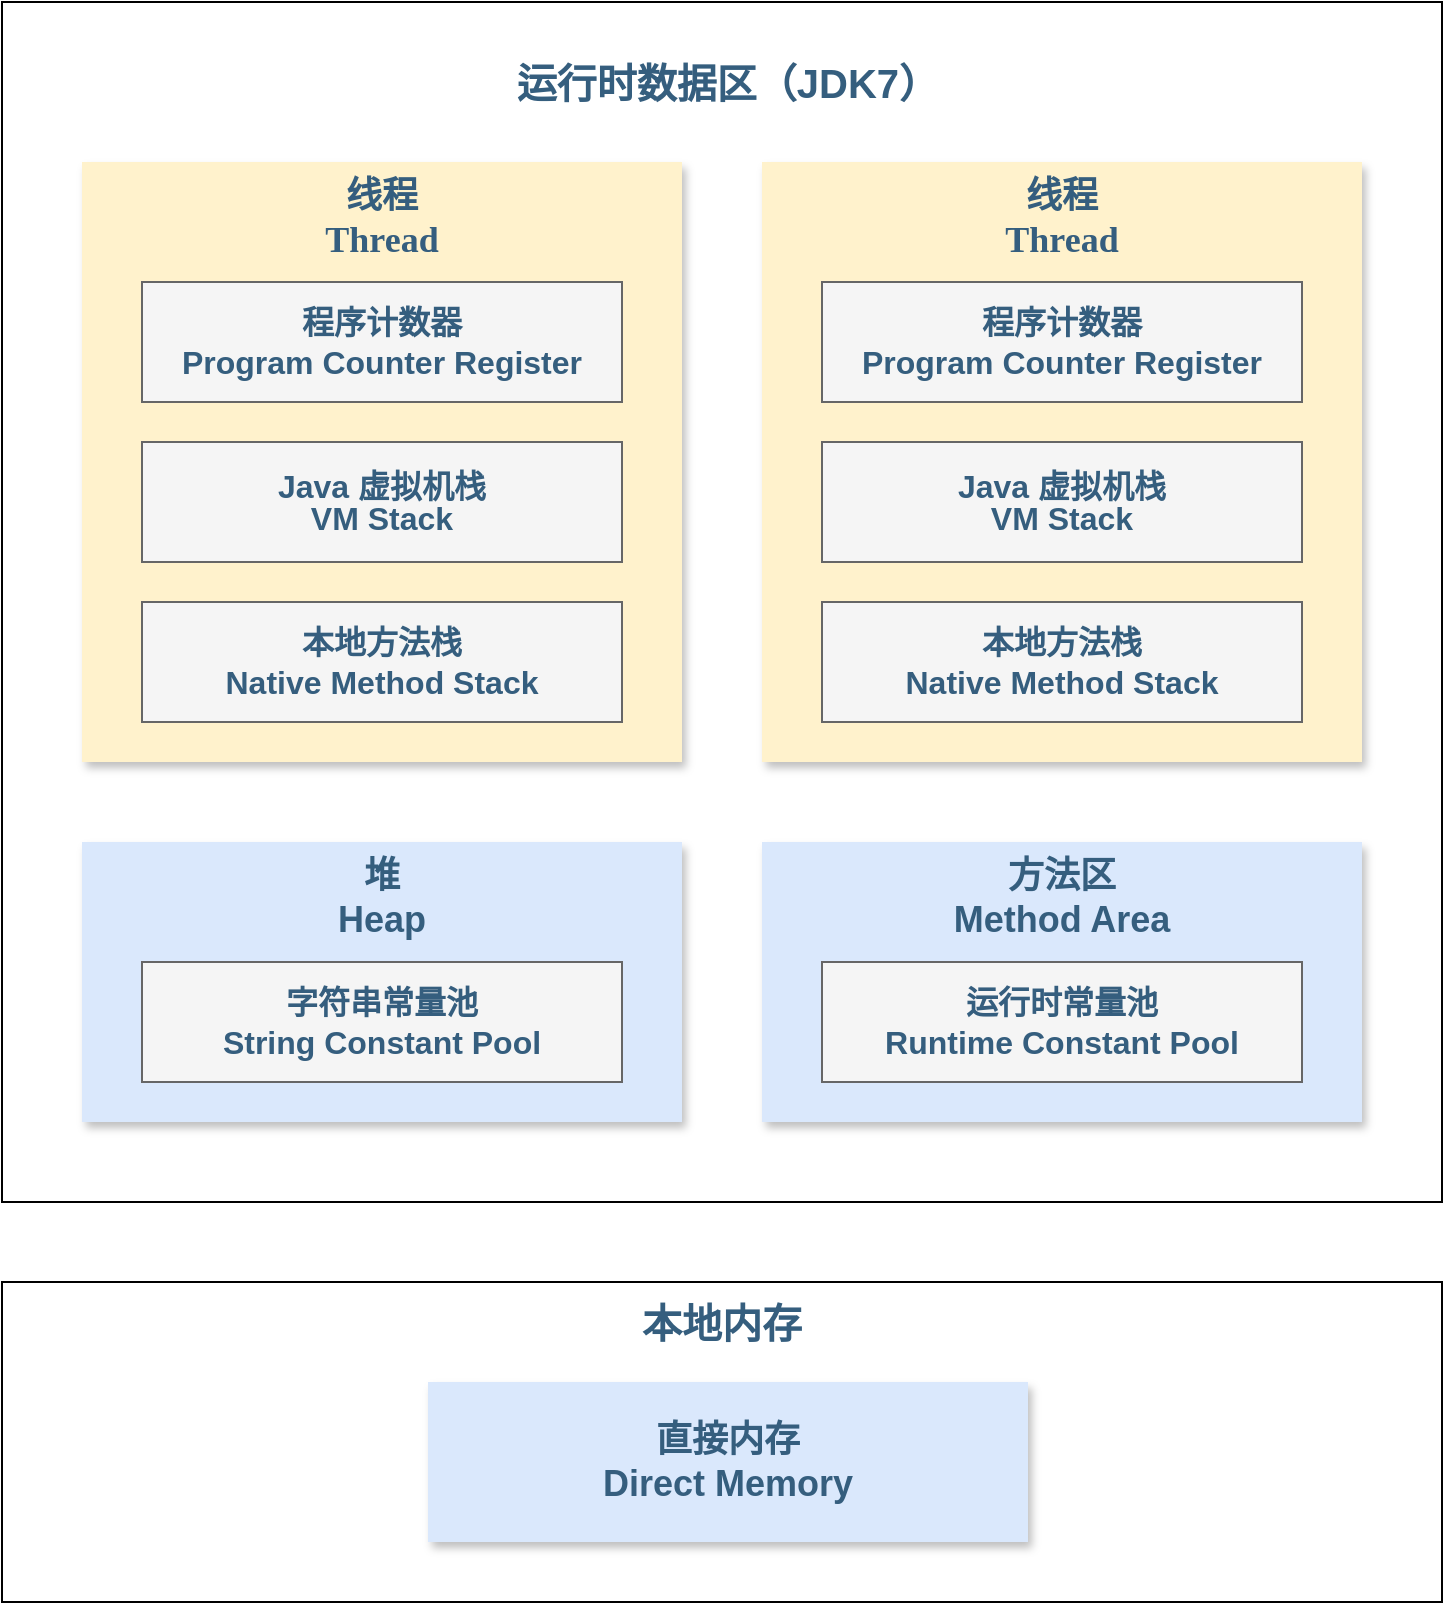 <mxfile compressed="true" version="22.0.3" type="device" pages="6"><diagram id="-dNLw21fBx7ofxq8ryEq" name="运行时数据区（JDK7）"><mxGraphModel dx="1050" dy="1807" grid="1" gridSize="10" guides="1" tooltips="1" connect="1" arrows="1" fold="1" page="1" pageScale="1" pageWidth="827" pageHeight="1169" math="0" shadow="0"><root><mxCell id="0"/><mxCell id="1" parent="0"/><mxCell id="GCoYZPZozs_21POf4dtu-21" value="&lt;div style=&quot;border-color: var(--border-color); font-family: &amp;quot;Comic Sans MS&amp;quot;; font-size: 18px; font-weight: 700;&quot;&gt;&lt;div style=&quot;border-color: var(--border-color);&quot;&gt;线程&lt;/div&gt;&lt;div style=&quot;border-color: var(--border-color);&quot;&gt;Thread&lt;/div&gt;&lt;/div&gt;" style="rounded=0;whiteSpace=wrap;html=1;fillColor=#fff2cc;strokeColor=none;container=0;shadow=1;fontSize=16;fontColor=#355E7E;verticalAlign=top;" vertex="1" parent="1"><mxGeometry x="80" y="-920" width="300" height="300" as="geometry"/></mxCell><mxCell id="OsR1JWfNSFo4I1adNgKv-2" value="" style="rounded=0;whiteSpace=wrap;html=1;container=0;fontSize=16;fillColor=none;" parent="1" vertex="1"><mxGeometry x="40" y="-1000" width="720" height="600" as="geometry"/></mxCell><mxCell id="GCoYZPZozs_21POf4dtu-18" value="&lt;div style=&quot;border-color: var(--border-color); font-size: 18px; font-weight: 700;&quot;&gt;方法区&lt;/div&gt;&lt;div style=&quot;border-color: var(--border-color); font-size: 18px; font-weight: 700;&quot;&gt;Method Area&lt;/div&gt;" style="rounded=0;whiteSpace=wrap;html=1;fillColor=#dae8fc;strokeColor=none;container=0;shadow=1;fontSize=16;fontColor=#355E7E;verticalAlign=top;" vertex="1" parent="1"><mxGeometry x="420" y="-580" width="300" height="140" as="geometry"/></mxCell><mxCell id="OsR1JWfNSFo4I1adNgKv-26" value="运行时数据区（JDK7）" style="text;html=1;strokeColor=none;fillColor=none;align=center;verticalAlign=middle;whiteSpace=wrap;rounded=0;fontSize=20;fontStyle=1;container=0;fontColor=#355E7E;" parent="1" vertex="1"><mxGeometry x="260" y="-980" width="286" height="40" as="geometry"/></mxCell><mxCell id="OsR1JWfNSFo4I1adNgKv-9" value="&lt;div style=&quot;border-color: var(--border-color); font-size: 18px; font-weight: 700;&quot;&gt;堆&lt;/div&gt;&lt;div style=&quot;border-color: var(--border-color); font-size: 18px; font-weight: 700;&quot;&gt;Heap&lt;/div&gt;" style="rounded=0;whiteSpace=wrap;html=1;fillColor=#dae8fc;strokeColor=none;container=0;shadow=1;fontSize=16;fontColor=#355E7E;verticalAlign=top;" parent="1" vertex="1"><mxGeometry x="80" y="-580" width="300" height="140" as="geometry"/></mxCell><mxCell id="OsR1JWfNSFo4I1adNgKv-29" value="" style="rounded=0;whiteSpace=wrap;html=1;fontSize=16;fontColor=#355E7E;fillColor=none;" parent="1" vertex="1"><mxGeometry x="40" y="-360" width="720" height="160" as="geometry"/></mxCell><mxCell id="OsR1JWfNSFo4I1adNgKv-5" value="&lt;div style=&quot;font-size: 20px;&quot;&gt;本地内存&lt;/div&gt;" style="text;html=1;strokeColor=none;fillColor=none;align=center;verticalAlign=middle;whiteSpace=wrap;rounded=0;fontSize=20;fontStyle=1;fontColor=#355E7E;" parent="1" vertex="1"><mxGeometry x="340" y="-360" width="120" height="40" as="geometry"/></mxCell><mxCell id="GCoYZPZozs_21POf4dtu-16" value="&lt;div style=&quot;border-color: var(--border-color);&quot;&gt;字符串常量池&lt;/div&gt;&lt;div style=&quot;border-color: var(--border-color);&quot;&gt;String Constant Pool&lt;/div&gt;" style="rounded=0;whiteSpace=wrap;html=1;fillColor=#f5f5f5;fontColor=#355E7E;strokeColor=#666666;container=0;fontSize=16;fontStyle=1" vertex="1" parent="1"><mxGeometry x="110" y="-520" width="240" height="60" as="geometry"/></mxCell><mxCell id="GCoYZPZozs_21POf4dtu-19" value="&lt;div style=&quot;border-color: var(--border-color);&quot;&gt;&lt;div style=&quot;border-color: var(--border-color);&quot;&gt;运行时常量池&lt;/div&gt;&lt;div style=&quot;border-color: var(--border-color);&quot;&gt;Runtime Constant Pool&lt;/div&gt;&lt;/div&gt;" style="rounded=0;whiteSpace=wrap;html=1;fillColor=#f5f5f5;fontColor=#355E7E;strokeColor=#666666;container=0;fontSize=16;fontStyle=1" vertex="1" parent="1"><mxGeometry x="450" y="-520" width="240" height="60" as="geometry"/></mxCell><mxCell id="GCoYZPZozs_21POf4dtu-20" value="&lt;div style=&quot;border-color: var(--border-color); font-size: 18px; font-weight: 700;&quot;&gt;直接内存&lt;/div&gt;&lt;div style=&quot;border-color: var(--border-color); font-size: 18px; font-weight: 700;&quot;&gt;Direct Memory&lt;/div&gt;" style="rounded=0;whiteSpace=wrap;html=1;fillColor=#dae8fc;strokeColor=none;container=0;shadow=1;fontSize=18;fontColor=#355E7E;" vertex="1" parent="1"><mxGeometry x="253" y="-310" width="300" height="80" as="geometry"/></mxCell><mxCell id="GCoYZPZozs_21POf4dtu-11" value="&lt;div style=&quot;border-color: var(--border-color); font-family: &amp;quot;Comic Sans MS&amp;quot;; font-size: 18px; font-weight: 700;&quot;&gt;&lt;div style=&quot;border-color: var(--border-color);&quot;&gt;线程&lt;/div&gt;&lt;div style=&quot;border-color: var(--border-color);&quot;&gt;Thread&lt;/div&gt;&lt;/div&gt;" style="rounded=0;whiteSpace=wrap;html=1;fillColor=#fff2cc;strokeColor=none;container=0;shadow=1;fontSize=16;fontColor=#355E7E;verticalAlign=top;" vertex="1" parent="1"><mxGeometry x="420" y="-920" width="300" height="300" as="geometry"/></mxCell><mxCell id="GCoYZPZozs_21POf4dtu-13" value="&lt;div style=&quot;font-size: 16px;&quot;&gt;&lt;div style=&quot;font-size: 16px;&quot;&gt;程序计数器&lt;/div&gt;&lt;div style=&quot;font-size: 16px;&quot;&gt;Program Counter Register&lt;/div&gt;&lt;/div&gt;" style="rounded=0;whiteSpace=wrap;html=1;fontSize=16;fillColor=#f5f5f5;fontColor=#355E7E;strokeColor=#666666;container=0;fontStyle=1;movable=1;resizable=1;rotatable=1;deletable=1;editable=1;locked=0;connectable=1;" vertex="1" parent="1"><mxGeometry x="450" y="-860" width="240" height="60" as="geometry"/></mxCell><mxCell id="GCoYZPZozs_21POf4dtu-14" value="&lt;div style=&quot;font-size: 16px;&quot;&gt;&lt;div style=&quot;font-size: 16px;&quot;&gt;&lt;p style=&quot;border-color: var(--border-color); margin: 0px 4px; line-height: 16px;&quot; align=&quot;center&quot;&gt;Java 虚拟机栈&lt;/p&gt;&lt;p style=&quot;border-color: var(--border-color); margin: 0px 4px; line-height: 16px;&quot; align=&quot;center&quot;&gt;VM Stack&lt;/p&gt;&lt;/div&gt;&lt;/div&gt;" style="rounded=0;whiteSpace=wrap;html=1;fontSize=16;fillColor=#f5f5f5;fontColor=#355E7E;strokeColor=#666666;container=0;fontStyle=1;movable=1;resizable=1;rotatable=1;deletable=1;editable=1;locked=0;connectable=1;" vertex="1" parent="1"><mxGeometry x="450" y="-780" width="240" height="60" as="geometry"/></mxCell><mxCell id="GCoYZPZozs_21POf4dtu-15" value="&lt;div style=&quot;font-size: 16px;&quot;&gt;&lt;div style=&quot;font-size: 16px;&quot;&gt;&lt;div style=&quot;border-color: var(--border-color);&quot;&gt;本地方法栈&lt;/div&gt;&lt;div style=&quot;border-color: var(--border-color);&quot;&gt;Native Method Stack&lt;/div&gt;&lt;/div&gt;&lt;/div&gt;" style="rounded=0;whiteSpace=wrap;html=1;fontSize=16;fillColor=#f5f5f5;fontColor=#355E7E;strokeColor=#666666;container=0;fontStyle=1;movable=1;resizable=1;rotatable=1;deletable=1;editable=1;locked=0;connectable=1;" vertex="1" parent="1"><mxGeometry x="450" y="-700" width="240" height="60" as="geometry"/></mxCell><mxCell id="OsR1JWfNSFo4I1adNgKv-14" value="&lt;div style=&quot;font-size: 16px;&quot;&gt;&lt;div style=&quot;font-size: 16px;&quot;&gt;程序计数器&lt;/div&gt;&lt;div style=&quot;font-size: 16px;&quot;&gt;Program Counter Register&lt;/div&gt;&lt;/div&gt;" style="rounded=0;whiteSpace=wrap;html=1;fontSize=16;fillColor=#f5f5f5;fontColor=#355E7E;strokeColor=#666666;container=0;fontStyle=1" parent="1" vertex="1"><mxGeometry x="110" y="-860" width="240" height="60" as="geometry"/></mxCell><mxCell id="GCoYZPZozs_21POf4dtu-1" value="&lt;div style=&quot;font-size: 16px;&quot;&gt;&lt;div style=&quot;font-size: 16px;&quot;&gt;&lt;p style=&quot;border-color: var(--border-color); margin: 0px 4px; line-height: 16px;&quot; align=&quot;center&quot;&gt;Java 虚拟机栈&lt;/p&gt;&lt;p style=&quot;border-color: var(--border-color); margin: 0px 4px; line-height: 16px;&quot; align=&quot;center&quot;&gt;VM Stack&lt;/p&gt;&lt;/div&gt;&lt;/div&gt;" style="rounded=0;whiteSpace=wrap;html=1;fontSize=16;fillColor=#f5f5f5;fontColor=#355E7E;strokeColor=#666666;container=0;fontStyle=1" vertex="1" parent="1"><mxGeometry x="110" y="-780" width="240" height="60" as="geometry"/></mxCell><mxCell id="GCoYZPZozs_21POf4dtu-2" value="&lt;div style=&quot;font-size: 16px;&quot;&gt;&lt;div style=&quot;font-size: 16px;&quot;&gt;&lt;div style=&quot;border-color: var(--border-color);&quot;&gt;本地方法栈&lt;/div&gt;&lt;div style=&quot;border-color: var(--border-color);&quot;&gt;Native Method Stack&lt;/div&gt;&lt;/div&gt;&lt;/div&gt;" style="rounded=0;whiteSpace=wrap;html=1;fontSize=16;fillColor=#f5f5f5;fontColor=#355E7E;strokeColor=#666666;container=0;fontStyle=1" vertex="1" parent="1"><mxGeometry x="110" y="-700" width="240" height="60" as="geometry"/></mxCell></root></mxGraphModel></diagram><diagram name="运行时数据区（JDK8） " id="8oFuVCsMjBSW77u2F4dB"><mxGraphModel dx="1235" dy="1920" grid="1" gridSize="10" guides="1" tooltips="1" connect="1" arrows="1" fold="1" page="1" pageScale="1" pageWidth="827" pageHeight="1169" math="0" shadow="0"><root><mxCell id="NWSVjI7pFKzXE7rwIEDk-0"/><mxCell id="NWSVjI7pFKzXE7rwIEDk-1" parent="NWSVjI7pFKzXE7rwIEDk-0"/><mxCell id="NWSVjI7pFKzXE7rwIEDk-7" value="" style="rounded=0;whiteSpace=wrap;html=1;fontSize=16;fontColor=#355E7E;fillColor=none;" vertex="1" parent="NWSVjI7pFKzXE7rwIEDk-1"><mxGeometry x="40" y="-360" width="720" height="240" as="geometry"/></mxCell><mxCell id="NWSVjI7pFKzXE7rwIEDk-2" value="&lt;div style=&quot;border-color: var(--border-color); font-family: &amp;quot;Comic Sans MS&amp;quot;; font-size: 18px; font-weight: 700;&quot;&gt;&lt;div style=&quot;border-color: var(--border-color);&quot;&gt;线程&lt;/div&gt;&lt;div style=&quot;border-color: var(--border-color);&quot;&gt;Thread&lt;/div&gt;&lt;/div&gt;" style="rounded=0;whiteSpace=wrap;html=1;fillColor=#fff2cc;strokeColor=none;container=0;shadow=1;fontSize=16;fontColor=#355E7E;verticalAlign=top;" vertex="1" parent="NWSVjI7pFKzXE7rwIEDk-1"><mxGeometry x="80" y="-920" width="300" height="300" as="geometry"/></mxCell><mxCell id="NWSVjI7pFKzXE7rwIEDk-3" value="" style="rounded=0;whiteSpace=wrap;html=1;container=0;fontSize=16;fillColor=none;" vertex="1" parent="NWSVjI7pFKzXE7rwIEDk-1"><mxGeometry x="40" y="-1000" width="720" height="600" as="geometry"/></mxCell><mxCell id="NWSVjI7pFKzXE7rwIEDk-4" value="&lt;div style=&quot;border-color: var(--border-color); font-size: 18px; font-weight: 700;&quot;&gt;元空间&lt;/div&gt;&lt;div style=&quot;border-color: var(--border-color); font-size: 18px; font-weight: 700;&quot;&gt;Meta Space&lt;/div&gt;" style="rounded=0;whiteSpace=wrap;html=1;fillColor=#dae8fc;strokeColor=none;container=0;shadow=1;fontSize=16;fontColor=#355E7E;verticalAlign=top;" vertex="1" parent="NWSVjI7pFKzXE7rwIEDk-1"><mxGeometry x="420" y="-300" width="300" height="140" as="geometry"/></mxCell><mxCell id="NWSVjI7pFKzXE7rwIEDk-5" value="运行时数据区（JDK8）" style="text;html=1;strokeColor=none;fillColor=none;align=center;verticalAlign=middle;whiteSpace=wrap;rounded=0;fontSize=20;fontStyle=1;container=0;fontColor=#355E7E;" vertex="1" parent="NWSVjI7pFKzXE7rwIEDk-1"><mxGeometry x="260" y="-980" width="286" height="40" as="geometry"/></mxCell><mxCell id="NWSVjI7pFKzXE7rwIEDk-6" value="&lt;div style=&quot;border-color: var(--border-color); font-size: 18px; font-weight: 700;&quot;&gt;堆&lt;/div&gt;&lt;div style=&quot;border-color: var(--border-color); font-size: 18px; font-weight: 700;&quot;&gt;Heap&lt;/div&gt;" style="rounded=0;whiteSpace=wrap;html=1;fillColor=#dae8fc;strokeColor=none;container=0;shadow=1;fontSize=16;fontColor=#355E7E;verticalAlign=top;" vertex="1" parent="NWSVjI7pFKzXE7rwIEDk-1"><mxGeometry x="80" y="-580" width="640" height="140" as="geometry"/></mxCell><mxCell id="NWSVjI7pFKzXE7rwIEDk-8" value="&lt;div style=&quot;font-size: 20px;&quot;&gt;本地内存&lt;/div&gt;" style="text;html=1;strokeColor=none;fillColor=none;align=center;verticalAlign=middle;whiteSpace=wrap;rounded=0;fontSize=20;fontStyle=1;fontColor=#355E7E;" vertex="1" parent="NWSVjI7pFKzXE7rwIEDk-1"><mxGeometry x="340" y="-360" width="120" height="40" as="geometry"/></mxCell><mxCell id="NWSVjI7pFKzXE7rwIEDk-9" value="&lt;div style=&quot;border-color: var(--border-color);&quot;&gt;字符串常量池&lt;/div&gt;&lt;div style=&quot;border-color: var(--border-color);&quot;&gt;String Constant Pool&lt;/div&gt;" style="rounded=0;whiteSpace=wrap;html=1;fillColor=#f5f5f5;fontColor=#355E7E;strokeColor=#666666;container=0;fontSize=16;fontStyle=1" vertex="1" parent="NWSVjI7pFKzXE7rwIEDk-1"><mxGeometry x="280" y="-520" width="240" height="60" as="geometry"/></mxCell><mxCell id="NWSVjI7pFKzXE7rwIEDk-10" value="&lt;div style=&quot;border-color: var(--border-color);&quot;&gt;&lt;div style=&quot;border-color: var(--border-color);&quot;&gt;运行时常量池&lt;/div&gt;&lt;div style=&quot;border-color: var(--border-color);&quot;&gt;Runtime Constant Pool&lt;/div&gt;&lt;/div&gt;" style="rounded=0;whiteSpace=wrap;html=1;fillColor=#f5f5f5;fontColor=#355E7E;strokeColor=#666666;container=0;fontSize=16;fontStyle=1" vertex="1" parent="NWSVjI7pFKzXE7rwIEDk-1"><mxGeometry x="450" y="-240" width="240" height="60" as="geometry"/></mxCell><mxCell id="NWSVjI7pFKzXE7rwIEDk-11" value="&lt;div style=&quot;border-color: var(--border-color); font-size: 18px; font-weight: 700;&quot;&gt;直接内存&lt;/div&gt;&lt;div style=&quot;border-color: var(--border-color); font-size: 18px; font-weight: 700;&quot;&gt;Direct Memory&lt;/div&gt;" style="rounded=0;whiteSpace=wrap;html=1;fillColor=#dae8fc;strokeColor=none;container=0;shadow=1;fontSize=18;fontColor=#355E7E;" vertex="1" parent="NWSVjI7pFKzXE7rwIEDk-1"><mxGeometry x="80" y="-300" width="300" height="140" as="geometry"/></mxCell><mxCell id="NWSVjI7pFKzXE7rwIEDk-12" value="&lt;div style=&quot;border-color: var(--border-color); font-family: &amp;quot;Comic Sans MS&amp;quot;; font-size: 18px; font-weight: 700;&quot;&gt;&lt;div style=&quot;border-color: var(--border-color);&quot;&gt;线程&lt;/div&gt;&lt;div style=&quot;border-color: var(--border-color);&quot;&gt;Thread&lt;/div&gt;&lt;/div&gt;" style="rounded=0;whiteSpace=wrap;html=1;fillColor=#fff2cc;strokeColor=none;container=0;shadow=1;fontSize=16;fontColor=#355E7E;verticalAlign=top;" vertex="1" parent="NWSVjI7pFKzXE7rwIEDk-1"><mxGeometry x="420" y="-920" width="300" height="300" as="geometry"/></mxCell><mxCell id="NWSVjI7pFKzXE7rwIEDk-13" value="&lt;div style=&quot;font-size: 16px;&quot;&gt;&lt;div style=&quot;font-size: 16px;&quot;&gt;程序计数器&lt;/div&gt;&lt;div style=&quot;font-size: 16px;&quot;&gt;Program Counter Register&lt;/div&gt;&lt;/div&gt;" style="rounded=0;whiteSpace=wrap;html=1;fontSize=16;fillColor=#f5f5f5;fontColor=#355E7E;strokeColor=#666666;container=0;fontStyle=1;movable=1;resizable=1;rotatable=1;deletable=1;editable=1;locked=0;connectable=1;" vertex="1" parent="NWSVjI7pFKzXE7rwIEDk-1"><mxGeometry x="450" y="-860" width="240" height="60" as="geometry"/></mxCell><mxCell id="NWSVjI7pFKzXE7rwIEDk-14" value="&lt;div style=&quot;font-size: 16px;&quot;&gt;&lt;div style=&quot;font-size: 16px;&quot;&gt;&lt;p style=&quot;border-color: var(--border-color); margin: 0px 4px; line-height: 16px;&quot; align=&quot;center&quot;&gt;Java 虚拟机栈&lt;/p&gt;&lt;p style=&quot;border-color: var(--border-color); margin: 0px 4px; line-height: 16px;&quot; align=&quot;center&quot;&gt;VM Stack&lt;/p&gt;&lt;/div&gt;&lt;/div&gt;" style="rounded=0;whiteSpace=wrap;html=1;fontSize=16;fillColor=#f5f5f5;fontColor=#355E7E;strokeColor=#666666;container=0;fontStyle=1;movable=1;resizable=1;rotatable=1;deletable=1;editable=1;locked=0;connectable=1;" vertex="1" parent="NWSVjI7pFKzXE7rwIEDk-1"><mxGeometry x="450" y="-780" width="240" height="60" as="geometry"/></mxCell><mxCell id="NWSVjI7pFKzXE7rwIEDk-15" value="&lt;div style=&quot;font-size: 16px;&quot;&gt;&lt;div style=&quot;font-size: 16px;&quot;&gt;&lt;div style=&quot;border-color: var(--border-color);&quot;&gt;本地方法栈&lt;/div&gt;&lt;div style=&quot;border-color: var(--border-color);&quot;&gt;Native Method Stack&lt;/div&gt;&lt;/div&gt;&lt;/div&gt;" style="rounded=0;whiteSpace=wrap;html=1;fontSize=16;fillColor=#f5f5f5;fontColor=#355E7E;strokeColor=#666666;container=0;fontStyle=1;movable=1;resizable=1;rotatable=1;deletable=1;editable=1;locked=0;connectable=1;" vertex="1" parent="NWSVjI7pFKzXE7rwIEDk-1"><mxGeometry x="450" y="-700" width="240" height="60" as="geometry"/></mxCell><mxCell id="NWSVjI7pFKzXE7rwIEDk-16" value="&lt;div style=&quot;font-size: 16px;&quot;&gt;&lt;div style=&quot;font-size: 16px;&quot;&gt;程序计数器&lt;/div&gt;&lt;div style=&quot;font-size: 16px;&quot;&gt;Program Counter Register&lt;/div&gt;&lt;/div&gt;" style="rounded=0;whiteSpace=wrap;html=1;fontSize=16;fillColor=#f5f5f5;fontColor=#355E7E;strokeColor=#666666;container=0;fontStyle=1" vertex="1" parent="NWSVjI7pFKzXE7rwIEDk-1"><mxGeometry x="110" y="-860" width="240" height="60" as="geometry"/></mxCell><mxCell id="NWSVjI7pFKzXE7rwIEDk-17" value="&lt;div style=&quot;font-size: 16px;&quot;&gt;&lt;div style=&quot;font-size: 16px;&quot;&gt;&lt;p style=&quot;border-color: var(--border-color); margin: 0px 4px; line-height: 16px;&quot; align=&quot;center&quot;&gt;Java 虚拟机栈&lt;/p&gt;&lt;p style=&quot;border-color: var(--border-color); margin: 0px 4px; line-height: 16px;&quot; align=&quot;center&quot;&gt;VM Stack&lt;/p&gt;&lt;/div&gt;&lt;/div&gt;" style="rounded=0;whiteSpace=wrap;html=1;fontSize=16;fillColor=#f5f5f5;fontColor=#355E7E;strokeColor=#666666;container=0;fontStyle=1" vertex="1" parent="NWSVjI7pFKzXE7rwIEDk-1"><mxGeometry x="110" y="-780" width="240" height="60" as="geometry"/></mxCell><mxCell id="NWSVjI7pFKzXE7rwIEDk-18" value="&lt;div style=&quot;font-size: 16px;&quot;&gt;&lt;div style=&quot;font-size: 16px;&quot;&gt;&lt;div style=&quot;border-color: var(--border-color);&quot;&gt;本地方法栈&lt;/div&gt;&lt;div style=&quot;border-color: var(--border-color);&quot;&gt;Native Method Stack&lt;/div&gt;&lt;/div&gt;&lt;/div&gt;" style="rounded=0;whiteSpace=wrap;html=1;fontSize=16;fillColor=#f5f5f5;fontColor=#355E7E;strokeColor=#666666;container=0;fontStyle=1" vertex="1" parent="NWSVjI7pFKzXE7rwIEDk-1"><mxGeometry x="110" y="-700" width="240" height="60" as="geometry"/></mxCell></root></mxGraphModel></diagram><diagram id="_WlBiSvnLzIpqPOr5gTY" name="字节码构建"><mxGraphModel dx="2026" dy="1197" grid="1" gridSize="10" guides="1" tooltips="1" connect="1" arrows="1" fold="1" page="1" pageScale="1" pageWidth="1169" pageHeight="827" math="0" shadow="0"><root><mxCell id="0"/><mxCell id="1" parent="0"/><mxCell id="bQlBJg3nvkM2MJAqPOUL-1" value="" style="group;movable=0;resizable=0;rotatable=0;deletable=0;editable=0;locked=1;connectable=0;" vertex="1" connectable="0" parent="1"><mxGeometry x="105" y="251" width="960" height="325" as="geometry"/></mxCell><mxCell id="_fBFf59N_5_WiJXj6CxS-9" value="" style="rounded=1;whiteSpace=wrap;html=1;fontSize=14;sketch=1;curveFitting=1;jiggle=2;fillColor=#fff2cc;strokeColor=#d6b656;movable=0;resizable=0;rotatable=0;deletable=0;editable=0;locked=1;connectable=0;" vertex="1" parent="bQlBJg3nvkM2MJAqPOUL-1"><mxGeometry y="145" width="960" height="180" as="geometry"/></mxCell><mxCell id="_fBFf59N_5_WiJXj6CxS-2" value="&lt;div style=&quot;font-size: 14px;&quot;&gt;&lt;div style=&quot;font-size: 14px;&quot;&gt;字节码校验器&lt;/div&gt;&lt;div style=&quot;font-size: 14px;&quot;&gt;(ByteCode Verifer)&lt;/div&gt;&lt;/div&gt;" style="rounded=0;whiteSpace=wrap;html=1;fontSize=14;fillColor=#dae8fc;strokeColor=#6c8ebf;sketch=1;curveFitting=1;jiggle=2;movable=0;resizable=0;rotatable=0;deletable=0;editable=0;locked=1;connectable=0;" vertex="1" parent="bQlBJg3nvkM2MJAqPOUL-1"><mxGeometry x="520" y="210" width="160" height="80" as="geometry"/></mxCell><mxCell id="_fBFf59N_5_WiJXj6CxS-6" value="" style="edgeStyle=orthogonalEdgeStyle;rounded=0;orthogonalLoop=1;jettySize=auto;html=1;fontSize=14;fillColor=#f5f5f5;strokeColor=#666666;sketch=1;curveFitting=1;jiggle=2;movable=0;resizable=0;rotatable=0;deletable=0;editable=0;locked=1;connectable=0;" edge="1" parent="bQlBJg3nvkM2MJAqPOUL-1" source="_fBFf59N_5_WiJXj6CxS-3" target="_fBFf59N_5_WiJXj6CxS-2"><mxGeometry relative="1" as="geometry"/></mxCell><mxCell id="_fBFf59N_5_WiJXj6CxS-3" value="&lt;div style=&quot;font-size: 14px;&quot;&gt;&lt;div style=&quot;font-size: 14px;&quot;&gt;&lt;div style=&quot;border-color: var(--border-color); font-size: 14px;&quot;&gt;类加载器&lt;/div&gt;&lt;div style=&quot;border-color: var(--border-color); font-size: 14px;&quot;&gt;(ClassLoader)&lt;/div&gt;&lt;/div&gt;&lt;/div&gt;" style="rounded=0;whiteSpace=wrap;html=1;fontSize=14;fillColor=#dae8fc;strokeColor=#6c8ebf;sketch=1;curveFitting=1;jiggle=2;movable=0;resizable=0;rotatable=0;deletable=0;editable=0;locked=1;connectable=0;" vertex="1" parent="bQlBJg3nvkM2MJAqPOUL-1"><mxGeometry x="760" y="210" width="160" height="80" as="geometry"/></mxCell><mxCell id="_fBFf59N_5_WiJXj6CxS-4" value="Java 运行时环境" style="rounded=0;whiteSpace=wrap;html=1;fontSize=14;fillColor=#dae8fc;strokeColor=#6c8ebf;sketch=1;curveFitting=1;jiggle=2;movable=0;resizable=0;rotatable=0;deletable=0;editable=0;locked=1;connectable=0;" vertex="1" parent="bQlBJg3nvkM2MJAqPOUL-1"><mxGeometry x="280" y="210" width="160" height="80" as="geometry"/></mxCell><mxCell id="_fBFf59N_5_WiJXj6CxS-7" value="" style="edgeStyle=orthogonalEdgeStyle;rounded=0;orthogonalLoop=1;jettySize=auto;html=1;fontSize=14;fillColor=#f5f5f5;strokeColor=#666666;sketch=1;curveFitting=1;jiggle=2;movable=0;resizable=0;rotatable=0;deletable=0;editable=0;locked=1;connectable=0;" edge="1" parent="bQlBJg3nvkM2MJAqPOUL-1" source="_fBFf59N_5_WiJXj6CxS-2" target="_fBFf59N_5_WiJXj6CxS-4"><mxGeometry relative="1" as="geometry"/></mxCell><mxCell id="_fBFf59N_5_WiJXj6CxS-5" value="Native OS" style="rounded=0;whiteSpace=wrap;html=1;fontSize=14;fillColor=#dae8fc;strokeColor=#6c8ebf;sketch=1;curveFitting=1;jiggle=2;movable=0;resizable=0;rotatable=0;deletable=0;editable=0;locked=1;connectable=0;" vertex="1" parent="bQlBJg3nvkM2MJAqPOUL-1"><mxGeometry x="40" y="210" width="160" height="80" as="geometry"/></mxCell><mxCell id="_fBFf59N_5_WiJXj6CxS-8" value="" style="edgeStyle=orthogonalEdgeStyle;rounded=0;orthogonalLoop=1;jettySize=auto;html=1;fontSize=14;fillColor=#f5f5f5;strokeColor=#666666;sketch=1;curveFitting=1;jiggle=2;movable=0;resizable=0;rotatable=0;deletable=0;editable=0;locked=1;connectable=0;" edge="1" parent="bQlBJg3nvkM2MJAqPOUL-1" source="_fBFf59N_5_WiJXj6CxS-4" target="_fBFf59N_5_WiJXj6CxS-5"><mxGeometry relative="1" as="geometry"/></mxCell><mxCell id="EdCfkMGo1zmi0tqKPD4C-2" value="java 文件" style="whiteSpace=wrap;html=1;shape=mxgraph.basic.document;rounded=1;sketch=1;jiggle=2;curveFitting=1;strokeColor=#666666;align=center;verticalAlign=middle;fontFamily=Helvetica;fontSize=14;fontColor=#333333;fillColor=#f5f5f5;aspect=fixed;movable=0;resizable=0;rotatable=0;deletable=0;editable=0;locked=1;connectable=0;" vertex="1" parent="bQlBJg3nvkM2MJAqPOUL-1"><mxGeometry x="70" width="100" height="100" as="geometry"/></mxCell><mxCell id="EdCfkMGo1zmi0tqKPD4C-7" style="edgeStyle=orthogonalEdgeStyle;orthogonalLoop=1;jettySize=auto;html=1;entryX=0.5;entryY=0;entryDx=0;entryDy=0;curved=1;sketch=1;curveFitting=1;jiggle=2;fillColor=#f5f5f5;strokeColor=#666666;movable=0;resizable=0;rotatable=0;deletable=0;editable=0;locked=1;connectable=0;" edge="1" parent="bQlBJg3nvkM2MJAqPOUL-1" source="EdCfkMGo1zmi0tqKPD4C-3" target="_fBFf59N_5_WiJXj6CxS-3"><mxGeometry relative="1" as="geometry"/></mxCell><mxCell id="EdCfkMGo1zmi0tqKPD4C-3" value="class 文件" style="whiteSpace=wrap;html=1;shape=mxgraph.basic.document;rounded=1;sketch=1;jiggle=2;curveFitting=1;strokeColor=#666666;align=center;verticalAlign=middle;fontFamily=Helvetica;fontSize=14;fontColor=#333333;fillColor=#f5f5f5;aspect=fixed;movable=0;resizable=0;rotatable=0;deletable=0;editable=0;locked=1;connectable=0;" vertex="1" parent="bQlBJg3nvkM2MJAqPOUL-1"><mxGeometry x="790" width="100" height="100" as="geometry"/></mxCell><mxCell id="EdCfkMGo1zmi0tqKPD4C-6" value="" style="edgeStyle=orthogonalEdgeStyle;rounded=0;orthogonalLoop=1;jettySize=auto;html=1;fillColor=#f5f5f5;strokeColor=#666666;sketch=1;curveFitting=1;jiggle=2;movable=0;resizable=0;rotatable=0;deletable=0;editable=0;locked=1;connectable=0;" edge="1" parent="bQlBJg3nvkM2MJAqPOUL-1" source="EdCfkMGo1zmi0tqKPD4C-4" target="EdCfkMGo1zmi0tqKPD4C-3"><mxGeometry relative="1" as="geometry"/></mxCell><mxCell id="EdCfkMGo1zmi0tqKPD4C-4" value="Java 编译器" style="shape=hexagon;perimeter=hexagonPerimeter2;whiteSpace=wrap;html=1;fixedSize=1;fontSize=14;fillColor=#f8cecc;strokeColor=#b85450;rounded=0;sketch=1;curveFitting=1;jiggle=2;movable=0;resizable=0;rotatable=0;deletable=0;editable=0;locked=1;connectable=0;" vertex="1" parent="bQlBJg3nvkM2MJAqPOUL-1"><mxGeometry x="400" y="10" width="160" height="80" as="geometry"/></mxCell><mxCell id="EdCfkMGo1zmi0tqKPD4C-5" value="" style="edgeStyle=orthogonalEdgeStyle;rounded=0;orthogonalLoop=1;jettySize=auto;html=1;fillColor=#f5f5f5;strokeColor=#666666;sketch=1;curveFitting=1;jiggle=2;movable=0;resizable=0;rotatable=0;deletable=0;editable=0;locked=1;connectable=0;" edge="1" parent="bQlBJg3nvkM2MJAqPOUL-1" source="EdCfkMGo1zmi0tqKPD4C-2" target="EdCfkMGo1zmi0tqKPD4C-4"><mxGeometry relative="1" as="geometry"/></mxCell><mxCell id="EdCfkMGo1zmi0tqKPD4C-9" value="JVM" style="text;html=1;align=center;verticalAlign=middle;resizable=0;points=[];autosize=1;strokeColor=none;fillColor=none;fontSize=16;fontStyle=1;movable=0;rotatable=0;deletable=0;editable=0;locked=1;connectable=0;" vertex="1" parent="bQlBJg3nvkM2MJAqPOUL-1"><mxGeometry x="450" y="160" width="60" height="30" as="geometry"/></mxCell></root></mxGraphModel></diagram><diagram id="U2jCk6BTpTuOF1wJtLzR" name="字节码文件结构"><mxGraphModel dx="2363" dy="1397" grid="1" gridSize="10" guides="1" tooltips="1" connect="1" arrows="1" fold="1" page="1" pageScale="1" pageWidth="1654" pageHeight="1169" math="0" shadow="0"><root><mxCell id="0"/><mxCell id="1" parent="0"/><mxCell id="OOVn5j7P5GrTdkMrWpFy-11" value="" style="group;movable=0;resizable=0;rotatable=0;deletable=0;editable=0;locked=1;connectable=0;" vertex="1" connectable="0" parent="1"><mxGeometry x="227" y="555" width="1200" height="60" as="geometry"/></mxCell><mxCell id="OOVn5j7P5GrTdkMrWpFy-1" value="版本号" style="rounded=0;whiteSpace=wrap;html=1;fontSize=18;sketch=1;curveFitting=1;jiggle=2;fillColor=#d5e8d4;strokeColor=#82b366;fontStyle=1;movable=0;resizable=0;rotatable=0;deletable=0;editable=0;locked=1;connectable=0;" vertex="1" parent="OOVn5j7P5GrTdkMrWpFy-11"><mxGeometry x="120" width="120" height="60" as="geometry"/></mxCell><mxCell id="OOVn5j7P5GrTdkMrWpFy-2" value="魔数" style="rounded=0;whiteSpace=wrap;html=1;fontSize=18;sketch=1;curveFitting=1;jiggle=2;fillColor=#dae8fc;strokeColor=#6c8ebf;fontStyle=1;movable=0;resizable=0;rotatable=0;deletable=0;editable=0;locked=1;connectable=0;" vertex="1" parent="OOVn5j7P5GrTdkMrWpFy-11"><mxGeometry width="120" height="60" as="geometry"/></mxCell><mxCell id="OOVn5j7P5GrTdkMrWpFy-3" value="常量池" style="rounded=0;whiteSpace=wrap;html=1;fontSize=18;sketch=1;curveFitting=1;jiggle=2;fillColor=#fff2cc;strokeColor=#d6b656;fontStyle=1;movable=0;resizable=0;rotatable=0;deletable=0;editable=0;locked=1;connectable=0;" vertex="1" parent="OOVn5j7P5GrTdkMrWpFy-11"><mxGeometry x="240" width="120" height="60" as="geometry"/></mxCell><mxCell id="OOVn5j7P5GrTdkMrWpFy-4" value="访问标志" style="rounded=0;whiteSpace=wrap;html=1;fontSize=18;sketch=1;curveFitting=1;jiggle=2;fillColor=#f8cecc;strokeColor=#b85450;fontStyle=1;movable=0;resizable=0;rotatable=0;deletable=0;editable=0;locked=1;connectable=0;" vertex="1" parent="OOVn5j7P5GrTdkMrWpFy-11"><mxGeometry x="360" width="120" height="60" as="geometry"/></mxCell><mxCell id="OOVn5j7P5GrTdkMrWpFy-5" value="接口信息" style="rounded=0;whiteSpace=wrap;html=1;fontSize=18;sketch=1;curveFitting=1;jiggle=2;fillColor=#dae8fc;strokeColor=#6c8ebf;fontStyle=1;movable=0;resizable=0;rotatable=0;deletable=0;editable=0;locked=1;connectable=0;" vertex="1" parent="OOVn5j7P5GrTdkMrWpFy-11"><mxGeometry x="600" width="120" height="60" as="geometry"/></mxCell><mxCell id="OOVn5j7P5GrTdkMrWpFy-6" value="当前类名" style="rounded=0;whiteSpace=wrap;html=1;fontSize=18;sketch=1;curveFitting=1;jiggle=2;fillColor=#e1d5e7;strokeColor=#9673a6;fontStyle=1;movable=0;resizable=0;rotatable=0;deletable=0;editable=0;locked=1;connectable=0;" vertex="1" parent="OOVn5j7P5GrTdkMrWpFy-11"><mxGeometry x="480" width="120" height="60" as="geometry"/></mxCell><mxCell id="OOVn5j7P5GrTdkMrWpFy-7" value="父类名称" style="rounded=0;whiteSpace=wrap;html=1;fontSize=18;sketch=1;curveFitting=1;jiggle=2;fillColor=#d5e8d4;strokeColor=#82b366;fontStyle=1;movable=0;resizable=0;rotatable=0;deletable=0;editable=0;locked=1;connectable=0;" vertex="1" parent="OOVn5j7P5GrTdkMrWpFy-11"><mxGeometry x="720" width="120" height="60" as="geometry"/></mxCell><mxCell id="OOVn5j7P5GrTdkMrWpFy-8" value="字段表" style="rounded=0;whiteSpace=wrap;html=1;fontSize=18;sketch=1;curveFitting=1;jiggle=2;fillColor=#fff2cc;strokeColor=#d6b656;fontStyle=1;movable=0;resizable=0;rotatable=0;deletable=0;editable=0;locked=1;connectable=0;" vertex="1" parent="OOVn5j7P5GrTdkMrWpFy-11"><mxGeometry x="840" width="120" height="60" as="geometry"/></mxCell><mxCell id="OOVn5j7P5GrTdkMrWpFy-9" value="方法表" style="rounded=0;whiteSpace=wrap;html=1;fontSize=18;sketch=1;curveFitting=1;jiggle=2;fillColor=#f8cecc;strokeColor=#b85450;fontStyle=1;movable=0;resizable=0;rotatable=0;deletable=0;editable=0;locked=1;connectable=0;" vertex="1" parent="OOVn5j7P5GrTdkMrWpFy-11"><mxGeometry x="960" width="120" height="60" as="geometry"/></mxCell><mxCell id="OOVn5j7P5GrTdkMrWpFy-10" value="附加属性表" style="rounded=0;whiteSpace=wrap;html=1;fontSize=18;sketch=1;curveFitting=1;jiggle=2;fillColor=#e1d5e7;strokeColor=#9673a6;fontStyle=1;movable=0;resizable=0;rotatable=0;deletable=0;editable=0;locked=1;connectable=0;" vertex="1" parent="OOVn5j7P5GrTdkMrWpFy-11"><mxGeometry x="1080" width="120" height="60" as="geometry"/></mxCell></root></mxGraphModel></diagram><diagram id="UEkovaHShTwIanfxl2Ng" name="类的生命周期"><mxGraphModel dx="1036" dy="623" grid="1" gridSize="10" guides="1" tooltips="1" connect="1" arrows="1" fold="1" page="1" pageScale="1" pageWidth="1654" pageHeight="1169" math="0" shadow="0"><root><mxCell id="0"/><mxCell id="1" parent="0"/><mxCell id="3ct5hW55qLeImOlSukPO-1" value="" style="group;movable=0;resizable=0;rotatable=0;deletable=0;editable=0;locked=1;connectable=0;" parent="1" vertex="1" connectable="0"><mxGeometry x="107" y="366" width="1440" height="437" as="geometry"/></mxCell><mxCell id="vTrxvWuau5bD3tR5Lk4d-20" value="" style="rounded=0;whiteSpace=wrap;html=1;sketch=1;curveFitting=1;jiggle=2;dashed=1;dashPattern=8 8;fillColor=#f8cecc;strokeColor=#b85450;fontSize=14;movable=0;resizable=0;rotatable=0;deletable=0;editable=0;locked=1;connectable=0;" parent="3ct5hW55qLeImOlSukPO-1" vertex="1"><mxGeometry y="137" width="1440" height="300" as="geometry"/></mxCell><mxCell id="vTrxvWuau5bD3tR5Lk4d-15" value="" style="rounded=1;whiteSpace=wrap;html=1;sketch=1;curveFitting=1;jiggle=2;dashed=1;dashPattern=8 8;fontSize=14;movable=0;resizable=0;rotatable=0;deletable=0;editable=0;locked=1;connectable=0;" parent="3ct5hW55qLeImOlSukPO-1" vertex="1"><mxGeometry x="40" y="197" width="1000" height="200" as="geometry"/></mxCell><mxCell id="vTrxvWuau5bD3tR5Lk4d-14" value="" style="rounded=1;whiteSpace=wrap;html=1;sketch=1;curveFitting=1;jiggle=2;dashed=1;dashPattern=8 8;fontSize=14;movable=0;resizable=0;rotatable=0;deletable=0;editable=0;locked=1;connectable=0;" parent="3ct5hW55qLeImOlSukPO-1" vertex="1"><mxGeometry x="240" y="227" width="600" height="140" as="geometry"/></mxCell><mxCell id="vTrxvWuau5bD3tR5Lk4d-1" value="&lt;div style=&quot;font-size: 14px;&quot;&gt;加载&lt;/div&gt;&lt;div style=&quot;font-size: 14px;&quot;&gt;Loading&lt;/div&gt;" style="rounded=0;whiteSpace=wrap;html=1;fontSize=14;fillColor=#dae8fc;strokeColor=#6c8ebf;sketch=1;curveFitting=1;jiggle=2;movable=0;resizable=0;rotatable=0;deletable=0;editable=0;locked=1;connectable=0;" parent="3ct5hW55qLeImOlSukPO-1" vertex="1"><mxGeometry x="80" y="277" width="120" height="60" as="geometry"/></mxCell><mxCell id="vTrxvWuau5bD3tR5Lk4d-2" value="&lt;div style=&quot;font-size: 14px;&quot;&gt;&lt;div style=&quot;font-size: 14px;&quot;&gt;验证&lt;/div&gt;&lt;div style=&quot;font-size: 14px;&quot;&gt;Verification&lt;/div&gt;&lt;/div&gt;" style="rounded=0;whiteSpace=wrap;html=1;fontSize=14;fillColor=#dae8fc;strokeColor=#6c8ebf;sketch=1;curveFitting=1;jiggle=2;movable=0;resizable=0;rotatable=0;deletable=0;editable=0;locked=1;connectable=0;" parent="3ct5hW55qLeImOlSukPO-1" vertex="1"><mxGeometry x="280" y="277" width="120" height="60" as="geometry"/></mxCell><mxCell id="vTrxvWuau5bD3tR5Lk4d-8" style="edgeStyle=orthogonalEdgeStyle;orthogonalLoop=1;jettySize=auto;html=1;exitX=1;exitY=0.5;exitDx=0;exitDy=0;entryX=0;entryY=0.5;entryDx=0;entryDy=0;fontSize=14;curved=1;sketch=1;curveFitting=1;jiggle=2;movable=0;resizable=0;rotatable=0;deletable=0;editable=0;locked=1;connectable=0;" parent="3ct5hW55qLeImOlSukPO-1" source="vTrxvWuau5bD3tR5Lk4d-1" target="vTrxvWuau5bD3tR5Lk4d-2" edge="1"><mxGeometry relative="1" as="geometry"/></mxCell><mxCell id="vTrxvWuau5bD3tR5Lk4d-3" value="&lt;div style=&quot;font-size: 14px;&quot;&gt;&lt;div style=&quot;font-size: 14px;&quot;&gt;准备&lt;/div&gt;&lt;div style=&quot;font-size: 14px;&quot;&gt;Preparation&lt;/div&gt;&lt;/div&gt;" style="rounded=0;whiteSpace=wrap;html=1;fontSize=14;fillColor=#dae8fc;strokeColor=#6c8ebf;sketch=1;curveFitting=1;jiggle=2;movable=0;resizable=0;rotatable=0;deletable=0;editable=0;locked=1;connectable=0;" parent="3ct5hW55qLeImOlSukPO-1" vertex="1"><mxGeometry x="480" y="277" width="120" height="60" as="geometry"/></mxCell><mxCell id="vTrxvWuau5bD3tR5Lk4d-9" style="edgeStyle=orthogonalEdgeStyle;orthogonalLoop=1;jettySize=auto;html=1;exitX=1;exitY=0.5;exitDx=0;exitDy=0;fontSize=14;curved=1;sketch=1;curveFitting=1;jiggle=2;movable=0;resizable=0;rotatable=0;deletable=0;editable=0;locked=1;connectable=0;" parent="3ct5hW55qLeImOlSukPO-1" source="vTrxvWuau5bD3tR5Lk4d-2" target="vTrxvWuau5bD3tR5Lk4d-3" edge="1"><mxGeometry relative="1" as="geometry"/></mxCell><mxCell id="vTrxvWuau5bD3tR5Lk4d-4" value="&lt;div style=&quot;font-size: 14px;&quot;&gt;&lt;div style=&quot;font-size: 14px;&quot;&gt;解析&lt;/div&gt;&lt;div style=&quot;font-size: 14px;&quot;&gt;Resolution&lt;/div&gt;&lt;/div&gt;" style="rounded=0;whiteSpace=wrap;html=1;fontSize=14;fillColor=#dae8fc;strokeColor=#6c8ebf;sketch=1;curveFitting=1;jiggle=2;movable=0;resizable=0;rotatable=0;deletable=0;editable=0;locked=1;connectable=0;" parent="3ct5hW55qLeImOlSukPO-1" vertex="1"><mxGeometry x="680" y="277" width="120" height="60" as="geometry"/></mxCell><mxCell id="vTrxvWuau5bD3tR5Lk4d-10" style="edgeStyle=orthogonalEdgeStyle;orthogonalLoop=1;jettySize=auto;html=1;exitX=1;exitY=0.5;exitDx=0;exitDy=0;entryX=0;entryY=0.5;entryDx=0;entryDy=0;fontSize=14;curved=1;sketch=1;curveFitting=1;jiggle=2;movable=0;resizable=0;rotatable=0;deletable=0;editable=0;locked=1;connectable=0;" parent="3ct5hW55qLeImOlSukPO-1" source="vTrxvWuau5bD3tR5Lk4d-3" target="vTrxvWuau5bD3tR5Lk4d-4" edge="1"><mxGeometry relative="1" as="geometry"/></mxCell><mxCell id="vTrxvWuau5bD3tR5Lk4d-5" value="&lt;div style=&quot;font-size: 14px;&quot;&gt;&lt;div style=&quot;font-size: 14px;&quot;&gt;初始化&lt;/div&gt;&lt;div style=&quot;font-size: 14px;&quot;&gt;Initialization&lt;/div&gt;&lt;/div&gt;" style="rounded=0;whiteSpace=wrap;html=1;fontSize=14;fillColor=#dae8fc;strokeColor=#6c8ebf;sketch=1;curveFitting=1;jiggle=2;movable=0;resizable=0;rotatable=0;deletable=0;editable=0;locked=1;connectable=0;" parent="3ct5hW55qLeImOlSukPO-1" vertex="1"><mxGeometry x="880" y="277" width="120" height="60" as="geometry"/></mxCell><mxCell id="vTrxvWuau5bD3tR5Lk4d-11" style="edgeStyle=orthogonalEdgeStyle;orthogonalLoop=1;jettySize=auto;html=1;exitX=1;exitY=0.5;exitDx=0;exitDy=0;entryX=0;entryY=0.5;entryDx=0;entryDy=0;fontSize=14;curved=1;sketch=1;curveFitting=1;jiggle=2;movable=0;resizable=0;rotatable=0;deletable=0;editable=0;locked=1;connectable=0;" parent="3ct5hW55qLeImOlSukPO-1" source="vTrxvWuau5bD3tR5Lk4d-4" target="vTrxvWuau5bD3tR5Lk4d-5" edge="1"><mxGeometry relative="1" as="geometry"/></mxCell><mxCell id="vTrxvWuau5bD3tR5Lk4d-6" value="&lt;div style=&quot;font-size: 14px;&quot;&gt;使用&lt;/div&gt;&lt;div style=&quot;font-size: 14px;&quot;&gt;Using&lt;/div&gt;" style="rounded=0;whiteSpace=wrap;html=1;fontSize=14;fillColor=#dae8fc;strokeColor=#6c8ebf;sketch=1;curveFitting=1;jiggle=2;movable=0;resizable=0;rotatable=0;deletable=0;editable=0;locked=1;connectable=0;" parent="3ct5hW55qLeImOlSukPO-1" vertex="1"><mxGeometry x="1080" y="277" width="120" height="60" as="geometry"/></mxCell><mxCell id="vTrxvWuau5bD3tR5Lk4d-12" style="edgeStyle=orthogonalEdgeStyle;orthogonalLoop=1;jettySize=auto;html=1;exitX=1;exitY=0.5;exitDx=0;exitDy=0;entryX=0;entryY=0.5;entryDx=0;entryDy=0;fontSize=14;curved=1;sketch=1;curveFitting=1;jiggle=2;movable=0;resizable=0;rotatable=0;deletable=0;editable=0;locked=1;connectable=0;" parent="3ct5hW55qLeImOlSukPO-1" source="vTrxvWuau5bD3tR5Lk4d-5" target="vTrxvWuau5bD3tR5Lk4d-6" edge="1"><mxGeometry relative="1" as="geometry"/></mxCell><mxCell id="vTrxvWuau5bD3tR5Lk4d-7" value="&lt;div style=&quot;font-size: 14px;&quot;&gt;卸载&lt;/div&gt;&lt;div style=&quot;font-size: 14px;&quot;&gt;Unloading&lt;/div&gt;" style="rounded=0;whiteSpace=wrap;html=1;fontSize=14;fillColor=#dae8fc;strokeColor=#6c8ebf;sketch=1;curveFitting=1;jiggle=2;movable=0;resizable=0;rotatable=0;deletable=0;editable=0;locked=1;connectable=0;" parent="3ct5hW55qLeImOlSukPO-1" vertex="1"><mxGeometry x="1280" y="277" width="120" height="60" as="geometry"/></mxCell><mxCell id="vTrxvWuau5bD3tR5Lk4d-13" style="edgeStyle=orthogonalEdgeStyle;orthogonalLoop=1;jettySize=auto;html=1;exitX=1;exitY=0.5;exitDx=0;exitDy=0;entryX=0;entryY=0.5;entryDx=0;entryDy=0;fontSize=14;curved=1;sketch=1;curveFitting=1;jiggle=2;movable=0;resizable=0;rotatable=0;deletable=0;editable=0;locked=1;connectable=0;" parent="3ct5hW55qLeImOlSukPO-1" source="vTrxvWuau5bD3tR5Lk4d-6" target="vTrxvWuau5bD3tR5Lk4d-7" edge="1"><mxGeometry relative="1" as="geometry"/></mxCell><mxCell id="vTrxvWuau5bD3tR5Lk4d-18" value="链接（Linking）" style="text;html=1;align=center;verticalAlign=middle;resizable=0;points=[];autosize=1;strokeColor=none;fillColor=none;fontSize=16;fontStyle=1;movable=0;rotatable=0;deletable=0;editable=0;locked=1;connectable=0;" parent="3ct5hW55qLeImOlSukPO-1" vertex="1"><mxGeometry x="250" y="237" width="140" height="30" as="geometry"/></mxCell><mxCell id="vTrxvWuau5bD3tR5Lk4d-19" value="JVM" style="text;html=1;align=center;verticalAlign=middle;resizable=0;points=[];autosize=1;strokeColor=none;fillColor=none;fontSize=16;fontStyle=1;movable=0;rotatable=0;deletable=0;editable=0;locked=1;connectable=0;" parent="3ct5hW55qLeImOlSukPO-1" vertex="1"><mxGeometry x="30" y="147" width="60" height="30" as="geometry"/></mxCell><mxCell id="vTrxvWuau5bD3tR5Lk4d-21" value="加载（Loading）" style="text;html=1;align=center;verticalAlign=middle;resizable=0;points=[];autosize=1;strokeColor=none;fillColor=none;fontSize=16;fontStyle=1;movable=0;rotatable=0;deletable=0;editable=0;locked=1;connectable=0;" parent="3ct5hW55qLeImOlSukPO-1" vertex="1"><mxGeometry x="50" y="207" width="150" height="30" as="geometry"/></mxCell><mxCell id="mCOpcbw66UKeJ3YRduN6-1" value="java 文件" style="whiteSpace=wrap;html=1;shape=mxgraph.basic.document;rounded=1;sketch=1;jiggle=2;curveFitting=1;strokeColor=#666666;align=center;verticalAlign=middle;fontFamily=Helvetica;fontSize=14;fontColor=#333333;fillColor=#f5f5f5;aspect=fixed;movable=0;resizable=0;rotatable=0;deletable=0;editable=0;locked=1;connectable=0;" parent="3ct5hW55qLeImOlSukPO-1" vertex="1"><mxGeometry x="80" width="100" height="100" as="geometry"/></mxCell><mxCell id="mCOpcbw66UKeJ3YRduN6-4" style="edgeStyle=orthogonalEdgeStyle;orthogonalLoop=1;jettySize=auto;html=1;exitX=0.5;exitY=1;exitDx=0;exitDy=0;exitPerimeter=0;curved=1;fontSize=14;sketch=1;curveFitting=1;jiggle=2;movable=0;resizable=0;rotatable=0;deletable=0;editable=0;locked=1;connectable=0;" parent="3ct5hW55qLeImOlSukPO-1" source="mCOpcbw66UKeJ3YRduN6-2" target="vTrxvWuau5bD3tR5Lk4d-1" edge="1"><mxGeometry relative="1" as="geometry"><Array as="points"><mxPoint x="330" y="187"/><mxPoint x="190" y="187"/></Array></mxGeometry></mxCell><mxCell id="mCOpcbw66UKeJ3YRduN6-2" value="class 文件" style="whiteSpace=wrap;html=1;shape=mxgraph.basic.document;rounded=1;sketch=1;jiggle=2;curveFitting=1;strokeColor=#666666;align=center;verticalAlign=middle;fontFamily=Helvetica;fontSize=14;fontColor=#333333;fillColor=#f5f5f5;aspect=fixed;movable=0;resizable=0;rotatable=0;deletable=0;editable=0;locked=1;connectable=0;" parent="3ct5hW55qLeImOlSukPO-1" vertex="1"><mxGeometry x="280" width="100" height="100" as="geometry"/></mxCell><mxCell id="mCOpcbw66UKeJ3YRduN6-3" style="edgeStyle=orthogonalEdgeStyle;orthogonalLoop=1;jettySize=auto;html=1;exitX=1;exitY=0.5;exitDx=0;exitDy=0;exitPerimeter=0;fontSize=14;curved=1;sketch=1;curveFitting=1;jiggle=2;movable=0;resizable=0;rotatable=0;deletable=0;editable=0;locked=1;connectable=0;" parent="3ct5hW55qLeImOlSukPO-1" source="mCOpcbw66UKeJ3YRduN6-1" target="mCOpcbw66UKeJ3YRduN6-2" edge="1"><mxGeometry relative="1" as="geometry"/></mxCell><mxCell id="mCOpcbw66UKeJ3YRduN6-7" style="edgeStyle=orthogonalEdgeStyle;orthogonalLoop=1;jettySize=auto;html=1;exitX=0.5;exitY=0;exitDx=0;exitDy=0;fontSize=14;curved=1;sketch=1;curveFitting=1;jiggle=2;movable=0;resizable=0;rotatable=0;deletable=0;editable=0;locked=1;connectable=0;" parent="3ct5hW55qLeImOlSukPO-1" source="vTrxvWuau5bD3tR5Lk4d-5" target="mCOpcbw66UKeJ3YRduN6-9" edge="1"><mxGeometry relative="1" as="geometry"><mxPoint x="940" y="97" as="targetPoint"/></mxGeometry></mxCell><mxCell id="mCOpcbw66UKeJ3YRduN6-9" value="字节码" style="shape=tape;whiteSpace=wrap;html=1;aspect=fixed;fontSize=14;fillColor=#f5f5f5;fontColor=#333333;strokeColor=#666666;sketch=1;curveFitting=1;jiggle=2;movable=0;resizable=0;rotatable=0;deletable=0;editable=0;locked=1;connectable=0;" parent="3ct5hW55qLeImOlSukPO-1" vertex="1"><mxGeometry x="880" width="120" height="100" as="geometry"/></mxCell><mxCell id="mCOpcbw66UKeJ3YRduN6-10" value="机器码" style="shape=tape;whiteSpace=wrap;html=1;aspect=fixed;fontSize=14;fillColor=#f5f5f5;fontColor=#333333;strokeColor=#666666;sketch=1;curveFitting=1;jiggle=2;movable=0;resizable=0;rotatable=0;deletable=0;editable=0;locked=1;connectable=0;" parent="3ct5hW55qLeImOlSukPO-1" vertex="1"><mxGeometry x="1080" width="120" height="100" as="geometry"/></mxCell><mxCell id="mCOpcbw66UKeJ3YRduN6-11" style="edgeStyle=orthogonalEdgeStyle;orthogonalLoop=1;jettySize=auto;html=1;exitX=1;exitY=0.5;exitDx=0;exitDy=0;exitPerimeter=0;entryX=0;entryY=0.5;entryDx=0;entryDy=0;entryPerimeter=0;curved=1;sketch=1;curveFitting=1;jiggle=2;movable=0;resizable=0;rotatable=0;deletable=0;editable=0;locked=1;connectable=0;" parent="3ct5hW55qLeImOlSukPO-1" source="mCOpcbw66UKeJ3YRduN6-9" target="mCOpcbw66UKeJ3YRduN6-10" edge="1"><mxGeometry relative="1" as="geometry"/></mxCell></root></mxGraphModel></diagram><diagram id="PpOjo9OqUSAbz2OLh8C0" name="类加载"><mxGraphModel dx="2026" dy="2366" grid="1" gridSize="10" guides="1" tooltips="1" connect="1" arrows="1" fold="1" page="1" pageScale="1" pageWidth="827" pageHeight="1169" math="0" shadow="0"><root><mxCell id="0"/><mxCell id="1" parent="0"/><mxCell id="G1Q_mRPLOfbMvnixl_Bi-1" value="" style="group;movable=0;resizable=0;rotatable=0;deletable=0;editable=0;locked=1;connectable=0;" vertex="1" connectable="0" parent="1"><mxGeometry x="149" y="-934" width="530" height="700" as="geometry"/></mxCell><mxCell id="qQ3viDXs0kz39y8Zt2Q8-32" value="" style="rounded=0;whiteSpace=wrap;html=1;sketch=1;jiggle=2;curveFitting=1;align=center;verticalAlign=middle;fontFamily=Helvetica;fontSize=14;dashed=1;dashPattern=8 8;movable=0;resizable=0;rotatable=0;deletable=0;editable=0;locked=1;connectable=0;" parent="G1Q_mRPLOfbMvnixl_Bi-1" vertex="1"><mxGeometry y="560" width="530" height="140" as="geometry"/></mxCell><mxCell id="qQ3viDXs0kz39y8Zt2Q8-31" value="" style="rounded=0;whiteSpace=wrap;html=1;sketch=1;jiggle=2;curveFitting=1;align=center;verticalAlign=middle;fontFamily=Helvetica;fontSize=14;dashed=1;dashPattern=8 8;shadow=0;movable=0;resizable=0;rotatable=0;deletable=0;editable=0;locked=1;connectable=0;" parent="G1Q_mRPLOfbMvnixl_Bi-1" vertex="1"><mxGeometry width="530" height="180" as="geometry"/></mxCell><mxCell id="qQ3viDXs0kz39y8Zt2Q8-26" value="" style="rounded=0;whiteSpace=wrap;html=1;sketch=1;jiggle=2;curveFitting=1;align=center;verticalAlign=middle;fontFamily=Helvetica;fontSize=14;dashed=1;dashPattern=8 8;movable=0;resizable=0;rotatable=0;deletable=0;editable=0;locked=1;connectable=0;" parent="G1Q_mRPLOfbMvnixl_Bi-1" vertex="1"><mxGeometry y="210" width="530" height="320" as="geometry"/></mxCell><mxCell id="qQ3viDXs0kz39y8Zt2Q8-16" value="" style="rounded=1;whiteSpace=wrap;html=1;sketch=1;jiggle=2;curveFitting=1;strokeColor=#b85450;align=center;verticalAlign=middle;fontFamily=Helvetica;fontSize=14;fillColor=#f8cecc;movable=0;resizable=0;rotatable=0;deletable=0;editable=0;locked=1;connectable=0;" parent="G1Q_mRPLOfbMvnixl_Bi-1" vertex="1"><mxGeometry x="170" y="240" width="190" height="270" as="geometry"/></mxCell><mxCell id="qQ3viDXs0kz39y8Zt2Q8-4" value="java 文件" style="whiteSpace=wrap;html=1;shape=mxgraph.basic.document;rounded=1;sketch=1;jiggle=2;curveFitting=1;strokeColor=#666666;align=center;verticalAlign=middle;fontFamily=Helvetica;fontSize=14;fontColor=#333333;fillColor=#f5f5f5;aspect=fixed;movable=0;resizable=0;rotatable=0;deletable=0;editable=0;locked=1;connectable=0;" parent="G1Q_mRPLOfbMvnixl_Bi-1" vertex="1"><mxGeometry x="30" y="60" width="100" height="100" as="geometry"/></mxCell><mxCell id="qQ3viDXs0kz39y8Zt2Q8-6" value="class 文件" style="whiteSpace=wrap;html=1;shape=mxgraph.basic.document;rounded=1;sketch=1;jiggle=2;curveFitting=1;strokeColor=#666666;align=center;verticalAlign=middle;fontFamily=Helvetica;fontSize=14;fontColor=#333333;fillColor=#f5f5f5;aspect=fixed;movable=0;resizable=0;rotatable=0;deletable=0;editable=0;locked=1;connectable=0;" parent="G1Q_mRPLOfbMvnixl_Bi-1" vertex="1"><mxGeometry x="400" y="60" width="100" height="100" as="geometry"/></mxCell><mxCell id="qQ3viDXs0kz39y8Zt2Q8-7" value="类加载器" style="whiteSpace=wrap;html=1;rounded=1;sketch=1;jiggle=2;curveFitting=1;strokeColor=#6c8ebf;align=center;verticalAlign=middle;fontFamily=Helvetica;fontSize=14;fillColor=#dae8fc;movable=0;resizable=0;rotatable=0;deletable=0;editable=0;locked=1;connectable=0;" parent="G1Q_mRPLOfbMvnixl_Bi-1" vertex="1"><mxGeometry x="215" y="290" width="100" height="60" as="geometry"/></mxCell><mxCell id="qQ3viDXs0kz39y8Zt2Q8-20" style="edgeStyle=orthogonalEdgeStyle;orthogonalLoop=1;jettySize=auto;html=1;exitX=0.5;exitY=1;exitDx=0;exitDy=0;exitPerimeter=0;entryX=0.5;entryY=0;entryDx=0;entryDy=0;fontFamily=Helvetica;fontSize=14;fontColor=default;curved=1;fillColor=#f5f5f5;strokeColor=#666666;sketch=1;curveFitting=1;jiggle=2;movable=0;resizable=0;rotatable=0;deletable=0;editable=0;locked=1;connectable=0;" parent="G1Q_mRPLOfbMvnixl_Bi-1" source="qQ3viDXs0kz39y8Zt2Q8-6" target="qQ3viDXs0kz39y8Zt2Q8-7" edge="1"><mxGeometry relative="1" as="geometry"/></mxCell><mxCell id="qQ3viDXs0kz39y8Zt2Q8-8" value="执行引擎" style="whiteSpace=wrap;html=1;rounded=1;sketch=1;jiggle=2;curveFitting=1;strokeColor=#6c8ebf;align=center;verticalAlign=middle;fontFamily=Helvetica;fontSize=14;fillColor=#dae8fc;movable=0;resizable=0;rotatable=0;deletable=0;editable=0;locked=1;connectable=0;" parent="G1Q_mRPLOfbMvnixl_Bi-1" vertex="1"><mxGeometry x="215" y="420" width="100" height="60" as="geometry"/></mxCell><mxCell id="qQ3viDXs0kz39y8Zt2Q8-17" style="edgeStyle=orthogonalEdgeStyle;orthogonalLoop=1;jettySize=auto;html=1;entryX=0.5;entryY=0;entryDx=0;entryDy=0;fontFamily=Helvetica;fontSize=14;fontColor=default;curved=1;fillColor=#f5f5f5;strokeColor=#666666;sketch=1;curveFitting=1;jiggle=2;movable=0;resizable=0;rotatable=0;deletable=0;editable=0;locked=1;connectable=0;" parent="G1Q_mRPLOfbMvnixl_Bi-1" source="qQ3viDXs0kz39y8Zt2Q8-7" target="qQ3viDXs0kz39y8Zt2Q8-8" edge="1"><mxGeometry relative="1" as="geometry"/></mxCell><mxCell id="qQ3viDXs0kz39y8Zt2Q8-19" style="edgeStyle=orthogonalEdgeStyle;orthogonalLoop=1;jettySize=auto;html=1;exitX=0;exitY=0.5;exitDx=0;exitDy=0;exitPerimeter=0;entryX=1;entryY=0.5;entryDx=0;entryDy=0;fontFamily=Helvetica;fontSize=14;fontColor=default;curved=1;fillColor=#f5f5f5;strokeColor=#666666;sketch=1;curveFitting=1;jiggle=2;movable=0;resizable=0;rotatable=0;deletable=0;editable=0;locked=1;connectable=0;" parent="G1Q_mRPLOfbMvnixl_Bi-1" source="qQ3viDXs0kz39y8Zt2Q8-12" target="qQ3viDXs0kz39y8Zt2Q8-7" edge="1"><mxGeometry relative="1" as="geometry"/></mxCell><mxCell id="qQ3viDXs0kz39y8Zt2Q8-12" value="Java API&lt;br&gt;class 文件" style="whiteSpace=wrap;html=1;shape=mxgraph.basic.document;rounded=1;sketch=1;jiggle=2;curveFitting=1;strokeColor=#666666;align=center;verticalAlign=middle;fontFamily=Helvetica;fontSize=14;fontColor=#333333;fillColor=#f5f5f5;aspect=fixed;movable=0;resizable=0;rotatable=0;deletable=0;editable=0;locked=1;connectable=0;" parent="G1Q_mRPLOfbMvnixl_Bi-1" vertex="1"><mxGeometry x="400" y="270" width="100" height="100" as="geometry"/></mxCell><mxCell id="qQ3viDXs0kz39y8Zt2Q8-22" style="edgeStyle=orthogonalEdgeStyle;orthogonalLoop=1;jettySize=auto;html=1;exitX=1;exitY=0.5;exitDx=0;exitDy=0;entryX=0;entryY=0.5;entryDx=0;entryDy=0;entryPerimeter=0;fontFamily=Helvetica;fontSize=14;fontColor=default;curved=1;fillColor=#f5f5f5;strokeColor=#666666;sketch=1;curveFitting=1;jiggle=2;movable=0;resizable=0;rotatable=0;deletable=0;editable=0;locked=1;connectable=0;" parent="G1Q_mRPLOfbMvnixl_Bi-1" source="3mFFxNRUwndiotuhvRyn-1" target="qQ3viDXs0kz39y8Zt2Q8-6" edge="1"><mxGeometry relative="1" as="geometry"><mxPoint x="315" y="110" as="sourcePoint"/></mxGeometry></mxCell><mxCell id="qQ3viDXs0kz39y8Zt2Q8-24" value="操作系统" style="shape=hexagon;perimeter=hexagonPerimeter2;whiteSpace=wrap;html=1;fixedSize=1;rounded=0;sketch=1;jiggle=2;curveFitting=1;strokeColor=#d79b00;align=center;verticalAlign=middle;fontFamily=Helvetica;fontSize=14;fillColor=#ffe6cc;movable=0;resizable=0;rotatable=0;deletable=0;editable=0;locked=1;connectable=0;" parent="G1Q_mRPLOfbMvnixl_Bi-1" vertex="1"><mxGeometry x="205" y="590" width="120" height="80" as="geometry"/></mxCell><mxCell id="qQ3viDXs0kz39y8Zt2Q8-36" style="edgeStyle=orthogonalEdgeStyle;orthogonalLoop=1;jettySize=auto;html=1;exitX=0.5;exitY=1;exitDx=0;exitDy=0;fontFamily=Helvetica;fontSize=14;fontColor=default;curved=1;fillColor=#f5f5f5;strokeColor=#666666;sketch=1;curveFitting=1;jiggle=2;movable=0;resizable=0;rotatable=0;deletable=0;editable=0;locked=1;connectable=0;" parent="G1Q_mRPLOfbMvnixl_Bi-1" source="qQ3viDXs0kz39y8Zt2Q8-8" target="qQ3viDXs0kz39y8Zt2Q8-24" edge="1"><mxGeometry relative="1" as="geometry"/></mxCell><mxCell id="qQ3viDXs0kz39y8Zt2Q8-25" value="JVM" style="text;html=1;align=center;verticalAlign=middle;resizable=0;points=[];autosize=1;strokeColor=none;fillColor=none;fontSize=18;fontFamily=Helvetica;fontColor=default;fontStyle=1;movable=0;rotatable=0;deletable=0;editable=0;locked=1;connectable=0;" parent="G1Q_mRPLOfbMvnixl_Bi-1" vertex="1"><mxGeometry x="170" y="240" width="60" height="40" as="geometry"/></mxCell><mxCell id="qQ3viDXs0kz39y8Zt2Q8-27" value="加载与执行" style="text;html=1;align=center;verticalAlign=middle;resizable=0;points=[];autosize=1;strokeColor=none;fillColor=none;fontSize=18;fontFamily=Helvetica;fontColor=default;fontStyle=1;movable=0;rotatable=0;deletable=0;editable=0;locked=1;connectable=0;" parent="G1Q_mRPLOfbMvnixl_Bi-1" vertex="1"><mxGeometry x="22" y="240" width="110" height="40" as="geometry"/></mxCell><mxCell id="qQ3viDXs0kz39y8Zt2Q8-33" value="底层调用" style="text;html=1;align=center;verticalAlign=middle;resizable=0;points=[];autosize=1;strokeColor=none;fillColor=none;fontSize=18;fontFamily=Helvetica;fontColor=default;fontStyle=1;movable=0;rotatable=0;deletable=0;editable=0;locked=1;connectable=0;" parent="G1Q_mRPLOfbMvnixl_Bi-1" vertex="1"><mxGeometry x="27" y="570" width="100" height="40" as="geometry"/></mxCell><mxCell id="qQ3viDXs0kz39y8Zt2Q8-34" value="编译" style="text;html=1;align=center;verticalAlign=middle;resizable=0;points=[];autosize=1;strokeColor=none;fillColor=none;fontSize=18;fontFamily=Helvetica;fontColor=default;fontStyle=1;movable=0;rotatable=0;deletable=0;editable=0;locked=1;connectable=0;" parent="G1Q_mRPLOfbMvnixl_Bi-1" vertex="1"><mxGeometry x="47" y="10" width="60" height="40" as="geometry"/></mxCell><mxCell id="3mFFxNRUwndiotuhvRyn-1" value="Java 编译器" style="shape=hexagon;perimeter=hexagonPerimeter2;whiteSpace=wrap;html=1;fixedSize=1;rounded=1;sketch=1;jiggle=2;curveFitting=1;strokeColor=#d79b00;align=center;verticalAlign=middle;fontFamily=Helvetica;fontSize=14;fillColor=#ffe6cc;movable=0;resizable=0;rotatable=0;deletable=0;editable=0;locked=1;connectable=0;" vertex="1" parent="G1Q_mRPLOfbMvnixl_Bi-1"><mxGeometry x="205" y="70" width="120" height="80" as="geometry"/></mxCell><mxCell id="qQ3viDXs0kz39y8Zt2Q8-21" style="edgeStyle=orthogonalEdgeStyle;orthogonalLoop=1;jettySize=auto;html=1;exitX=1;exitY=0.5;exitDx=0;exitDy=0;exitPerimeter=0;entryX=0;entryY=0.5;entryDx=0;entryDy=0;fontFamily=Helvetica;fontSize=14;fontColor=default;curved=1;fillColor=#f5f5f5;strokeColor=#666666;sketch=1;curveFitting=1;jiggle=2;movable=0;resizable=0;rotatable=0;deletable=0;editable=0;locked=1;connectable=0;" parent="G1Q_mRPLOfbMvnixl_Bi-1" source="qQ3viDXs0kz39y8Zt2Q8-4" target="3mFFxNRUwndiotuhvRyn-1" edge="1"><mxGeometry relative="1" as="geometry"><mxPoint x="215" y="110" as="targetPoint"/></mxGeometry></mxCell></root></mxGraphModel></diagram></mxfile>